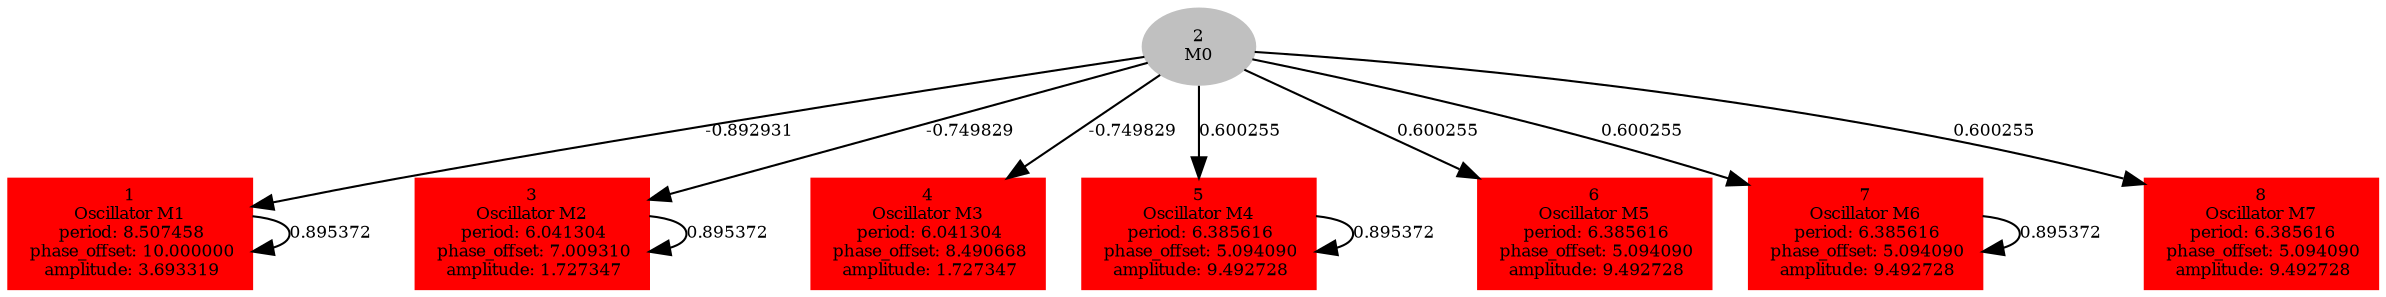  digraph g{ forcelabels=true;
1 [label=<1<BR />Oscillator M1<BR /> period: 8.507458<BR /> phase_offset: 10.000000<BR /> amplitude: 3.693319>, shape=box,color=red,style=filled,fontsize=8];2[label=<2<BR/>M0>,color="grey",style=filled,fontsize=8];
3 [label=<3<BR />Oscillator M2<BR /> period: 6.041304<BR /> phase_offset: 7.009310<BR /> amplitude: 1.727347>, shape=box,color=red,style=filled,fontsize=8];4 [label=<4<BR />Oscillator M3<BR /> period: 6.041304<BR /> phase_offset: 8.490668<BR /> amplitude: 1.727347>, shape=box,color=red,style=filled,fontsize=8];5 [label=<5<BR />Oscillator M4<BR /> period: 6.385616<BR /> phase_offset: 5.094090<BR /> amplitude: 9.492728>, shape=box,color=red,style=filled,fontsize=8];6 [label=<6<BR />Oscillator M5<BR /> period: 6.385616<BR /> phase_offset: 5.094090<BR /> amplitude: 9.492728>, shape=box,color=red,style=filled,fontsize=8];7 [label=<7<BR />Oscillator M6<BR /> period: 6.385616<BR /> phase_offset: 5.094090<BR /> amplitude: 9.492728>, shape=box,color=red,style=filled,fontsize=8];8 [label=<8<BR />Oscillator M7<BR /> period: 6.385616<BR /> phase_offset: 5.094090<BR /> amplitude: 9.492728>, shape=box,color=red,style=filled,fontsize=8];1 -> 1[label="0.895372 ",fontsize="8"];
2 -> 1[label="-0.892931 ",fontsize="8"];
2 -> 3[label="-0.749829 ",fontsize="8"];
2 -> 4[label="-0.749829 ",fontsize="8"];
2 -> 5[label="0.600255 ",fontsize="8"];
2 -> 6[label="0.600255 ",fontsize="8"];
2 -> 7[label="0.600255 ",fontsize="8"];
2 -> 8[label="0.600255 ",fontsize="8"];
3 -> 3[label="0.895372 ",fontsize="8"];
5 -> 5[label="0.895372 ",fontsize="8"];
7 -> 7[label="0.895372 ",fontsize="8"];
 }
